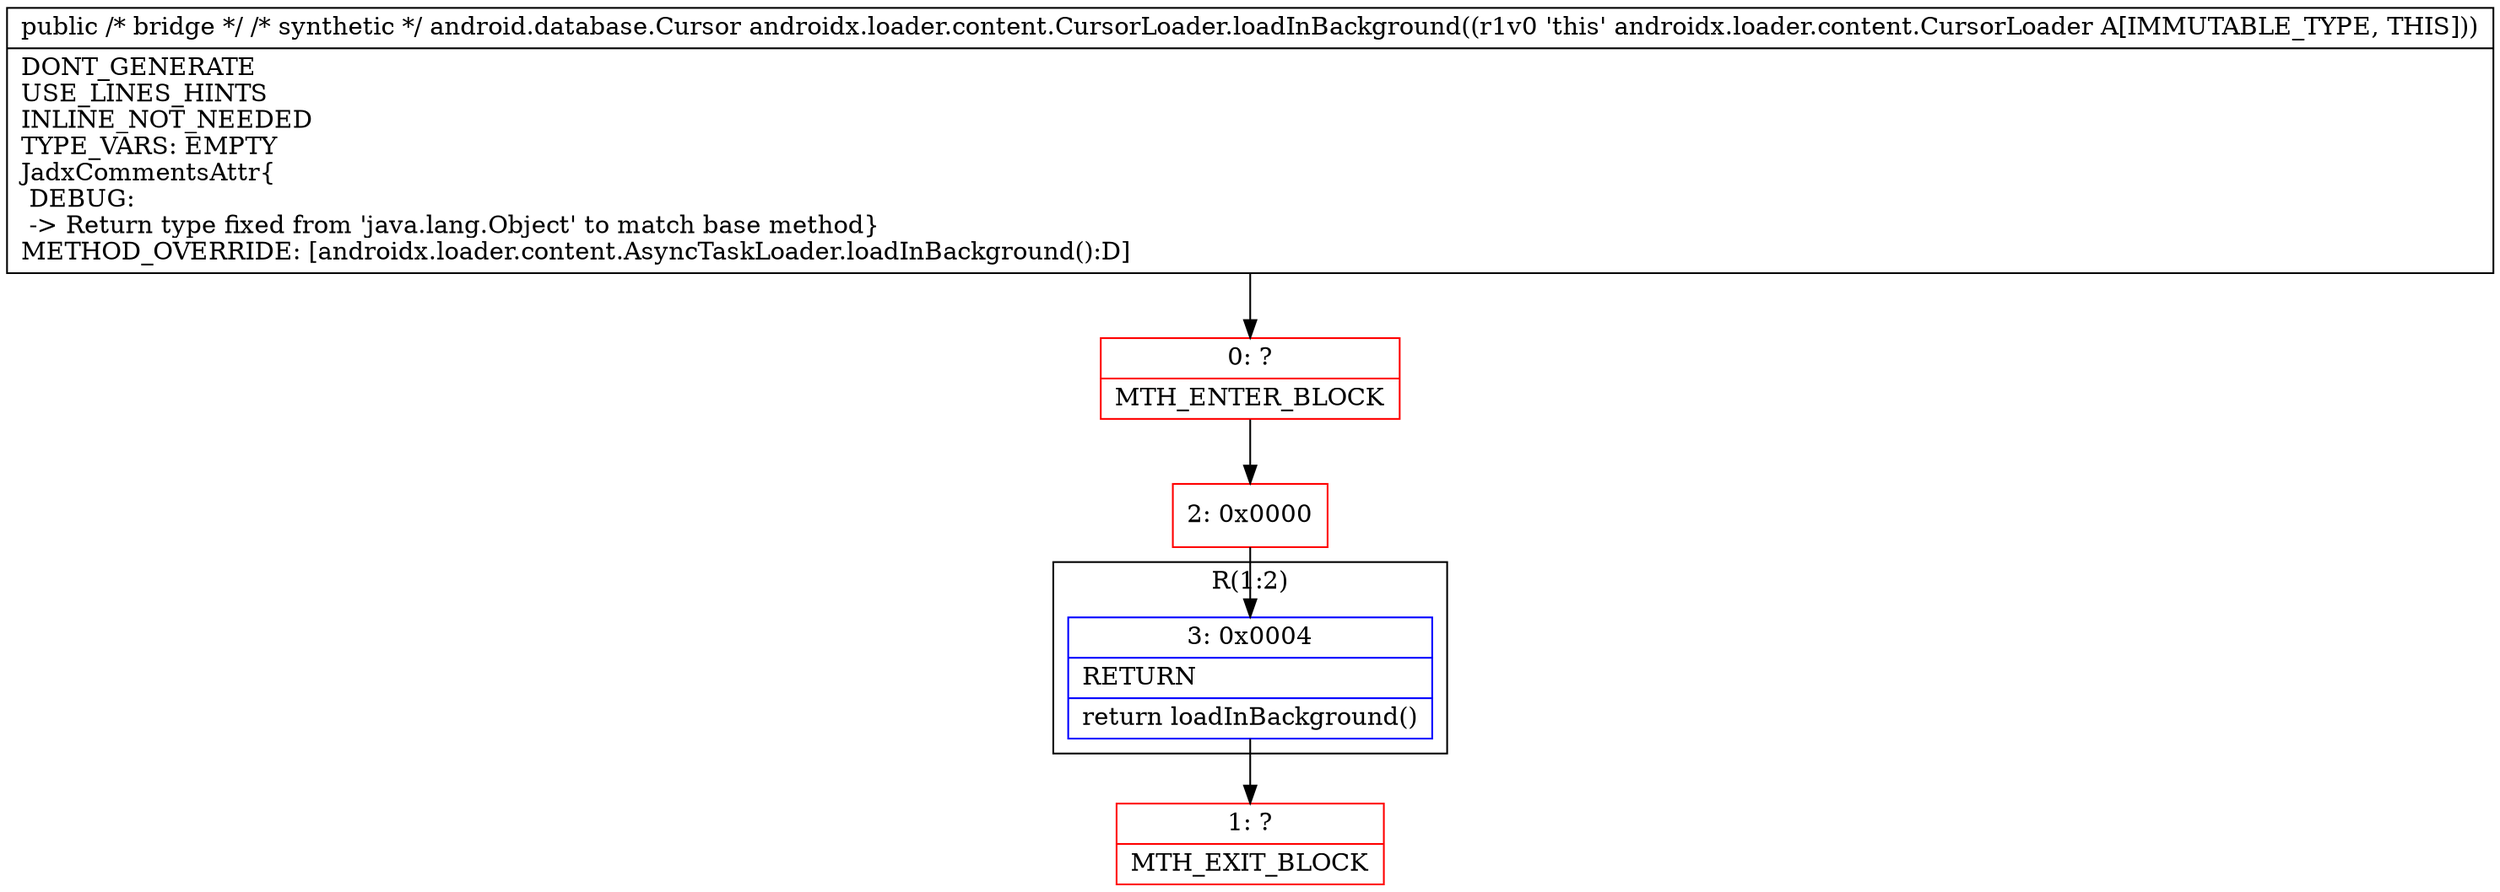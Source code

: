 digraph "CFG forandroidx.loader.content.CursorLoader.loadInBackground()Ljava\/lang\/Object;" {
subgraph cluster_Region_1257188380 {
label = "R(1:2)";
node [shape=record,color=blue];
Node_3 [shape=record,label="{3\:\ 0x0004|RETURN\l|return loadInBackground()\l}"];
}
Node_0 [shape=record,color=red,label="{0\:\ ?|MTH_ENTER_BLOCK\l}"];
Node_2 [shape=record,color=red,label="{2\:\ 0x0000}"];
Node_1 [shape=record,color=red,label="{1\:\ ?|MTH_EXIT_BLOCK\l}"];
MethodNode[shape=record,label="{public \/* bridge *\/ \/* synthetic *\/ android.database.Cursor androidx.loader.content.CursorLoader.loadInBackground((r1v0 'this' androidx.loader.content.CursorLoader A[IMMUTABLE_TYPE, THIS]))  | DONT_GENERATE\lUSE_LINES_HINTS\lINLINE_NOT_NEEDED\lTYPE_VARS: EMPTY\lJadxCommentsAttr\{\l DEBUG: \l \-\> Return type fixed from 'java.lang.Object' to match base method\}\lMETHOD_OVERRIDE: [androidx.loader.content.AsyncTaskLoader.loadInBackground():D]\l}"];
MethodNode -> Node_0;Node_3 -> Node_1;
Node_0 -> Node_2;
Node_2 -> Node_3;
}

